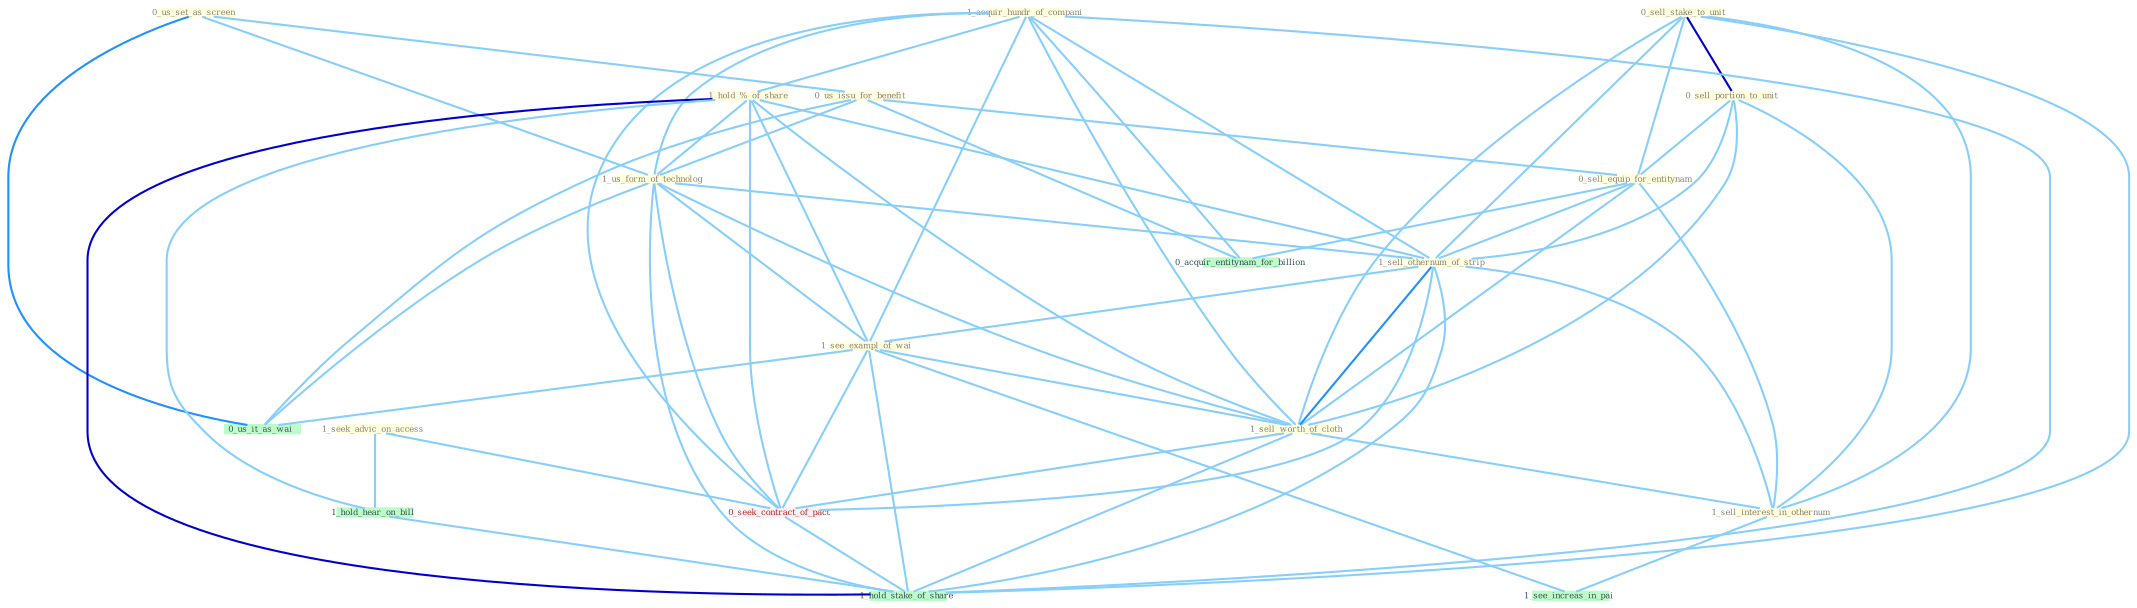 Graph G{ 
    node
    [shape=polygon,style=filled,width=.5,height=.06,color="#BDFCC9",fixedsize=true,fontsize=4,
    fontcolor="#2f4f4f"];
    {node
    [color="#ffffe0", fontcolor="#8b7d6b"] "0_sell_stake_to_unit " "1_seek_advic_on_access " "1_acquir_hundr_of_compani " "0_us_set_as_screen " "1_hold_%_of_share " "0_sell_portion_to_unit " "0_us_issu_for_benefit " "0_sell_equip_for_entitynam " "1_us_form_of_technolog " "1_sell_othernum_of_strip " "1_see_exampl_of_wai " "1_sell_worth_of_cloth " "1_sell_interest_in_othernum "}
{node [color="#fff0f5", fontcolor="#b22222"] "0_seek_contract_of_pact "}
edge [color="#B0E2FF"];

	"0_sell_stake_to_unit " -- "0_sell_portion_to_unit " [w="3", color="#0000cd" , len=0.6];
	"0_sell_stake_to_unit " -- "0_sell_equip_for_entitynam " [w="1", color="#87cefa" ];
	"0_sell_stake_to_unit " -- "1_sell_othernum_of_strip " [w="1", color="#87cefa" ];
	"0_sell_stake_to_unit " -- "1_sell_worth_of_cloth " [w="1", color="#87cefa" ];
	"0_sell_stake_to_unit " -- "1_sell_interest_in_othernum " [w="1", color="#87cefa" ];
	"0_sell_stake_to_unit " -- "1_hold_stake_of_share " [w="1", color="#87cefa" ];
	"1_seek_advic_on_access " -- "0_seek_contract_of_pact " [w="1", color="#87cefa" ];
	"1_seek_advic_on_access " -- "1_hold_hear_on_bill " [w="1", color="#87cefa" ];
	"1_acquir_hundr_of_compani " -- "1_hold_%_of_share " [w="1", color="#87cefa" ];
	"1_acquir_hundr_of_compani " -- "1_us_form_of_technolog " [w="1", color="#87cefa" ];
	"1_acquir_hundr_of_compani " -- "1_sell_othernum_of_strip " [w="1", color="#87cefa" ];
	"1_acquir_hundr_of_compani " -- "1_see_exampl_of_wai " [w="1", color="#87cefa" ];
	"1_acquir_hundr_of_compani " -- "1_sell_worth_of_cloth " [w="1", color="#87cefa" ];
	"1_acquir_hundr_of_compani " -- "0_seek_contract_of_pact " [w="1", color="#87cefa" ];
	"1_acquir_hundr_of_compani " -- "0_acquir_entitynam_for_billion " [w="1", color="#87cefa" ];
	"1_acquir_hundr_of_compani " -- "1_hold_stake_of_share " [w="1", color="#87cefa" ];
	"0_us_set_as_screen " -- "0_us_issu_for_benefit " [w="1", color="#87cefa" ];
	"0_us_set_as_screen " -- "1_us_form_of_technolog " [w="1", color="#87cefa" ];
	"0_us_set_as_screen " -- "0_us_it_as_wai " [w="2", color="#1e90ff" , len=0.8];
	"1_hold_%_of_share " -- "1_us_form_of_technolog " [w="1", color="#87cefa" ];
	"1_hold_%_of_share " -- "1_sell_othernum_of_strip " [w="1", color="#87cefa" ];
	"1_hold_%_of_share " -- "1_see_exampl_of_wai " [w="1", color="#87cefa" ];
	"1_hold_%_of_share " -- "1_sell_worth_of_cloth " [w="1", color="#87cefa" ];
	"1_hold_%_of_share " -- "0_seek_contract_of_pact " [w="1", color="#87cefa" ];
	"1_hold_%_of_share " -- "1_hold_hear_on_bill " [w="1", color="#87cefa" ];
	"1_hold_%_of_share " -- "1_hold_stake_of_share " [w="3", color="#0000cd" , len=0.6];
	"0_sell_portion_to_unit " -- "0_sell_equip_for_entitynam " [w="1", color="#87cefa" ];
	"0_sell_portion_to_unit " -- "1_sell_othernum_of_strip " [w="1", color="#87cefa" ];
	"0_sell_portion_to_unit " -- "1_sell_worth_of_cloth " [w="1", color="#87cefa" ];
	"0_sell_portion_to_unit " -- "1_sell_interest_in_othernum " [w="1", color="#87cefa" ];
	"0_us_issu_for_benefit " -- "0_sell_equip_for_entitynam " [w="1", color="#87cefa" ];
	"0_us_issu_for_benefit " -- "1_us_form_of_technolog " [w="1", color="#87cefa" ];
	"0_us_issu_for_benefit " -- "0_us_it_as_wai " [w="1", color="#87cefa" ];
	"0_us_issu_for_benefit " -- "0_acquir_entitynam_for_billion " [w="1", color="#87cefa" ];
	"0_sell_equip_for_entitynam " -- "1_sell_othernum_of_strip " [w="1", color="#87cefa" ];
	"0_sell_equip_for_entitynam " -- "1_sell_worth_of_cloth " [w="1", color="#87cefa" ];
	"0_sell_equip_for_entitynam " -- "1_sell_interest_in_othernum " [w="1", color="#87cefa" ];
	"0_sell_equip_for_entitynam " -- "0_acquir_entitynam_for_billion " [w="1", color="#87cefa" ];
	"1_us_form_of_technolog " -- "1_sell_othernum_of_strip " [w="1", color="#87cefa" ];
	"1_us_form_of_technolog " -- "1_see_exampl_of_wai " [w="1", color="#87cefa" ];
	"1_us_form_of_technolog " -- "1_sell_worth_of_cloth " [w="1", color="#87cefa" ];
	"1_us_form_of_technolog " -- "0_seek_contract_of_pact " [w="1", color="#87cefa" ];
	"1_us_form_of_technolog " -- "0_us_it_as_wai " [w="1", color="#87cefa" ];
	"1_us_form_of_technolog " -- "1_hold_stake_of_share " [w="1", color="#87cefa" ];
	"1_sell_othernum_of_strip " -- "1_see_exampl_of_wai " [w="1", color="#87cefa" ];
	"1_sell_othernum_of_strip " -- "1_sell_worth_of_cloth " [w="2", color="#1e90ff" , len=0.8];
	"1_sell_othernum_of_strip " -- "1_sell_interest_in_othernum " [w="1", color="#87cefa" ];
	"1_sell_othernum_of_strip " -- "0_seek_contract_of_pact " [w="1", color="#87cefa" ];
	"1_sell_othernum_of_strip " -- "1_hold_stake_of_share " [w="1", color="#87cefa" ];
	"1_see_exampl_of_wai " -- "1_sell_worth_of_cloth " [w="1", color="#87cefa" ];
	"1_see_exampl_of_wai " -- "0_seek_contract_of_pact " [w="1", color="#87cefa" ];
	"1_see_exampl_of_wai " -- "0_us_it_as_wai " [w="1", color="#87cefa" ];
	"1_see_exampl_of_wai " -- "1_see_increas_in_pai " [w="1", color="#87cefa" ];
	"1_see_exampl_of_wai " -- "1_hold_stake_of_share " [w="1", color="#87cefa" ];
	"1_sell_worth_of_cloth " -- "1_sell_interest_in_othernum " [w="1", color="#87cefa" ];
	"1_sell_worth_of_cloth " -- "0_seek_contract_of_pact " [w="1", color="#87cefa" ];
	"1_sell_worth_of_cloth " -- "1_hold_stake_of_share " [w="1", color="#87cefa" ];
	"1_sell_interest_in_othernum " -- "1_see_increas_in_pai " [w="1", color="#87cefa" ];
	"0_seek_contract_of_pact " -- "1_hold_stake_of_share " [w="1", color="#87cefa" ];
	"1_hold_hear_on_bill " -- "1_hold_stake_of_share " [w="1", color="#87cefa" ];
}